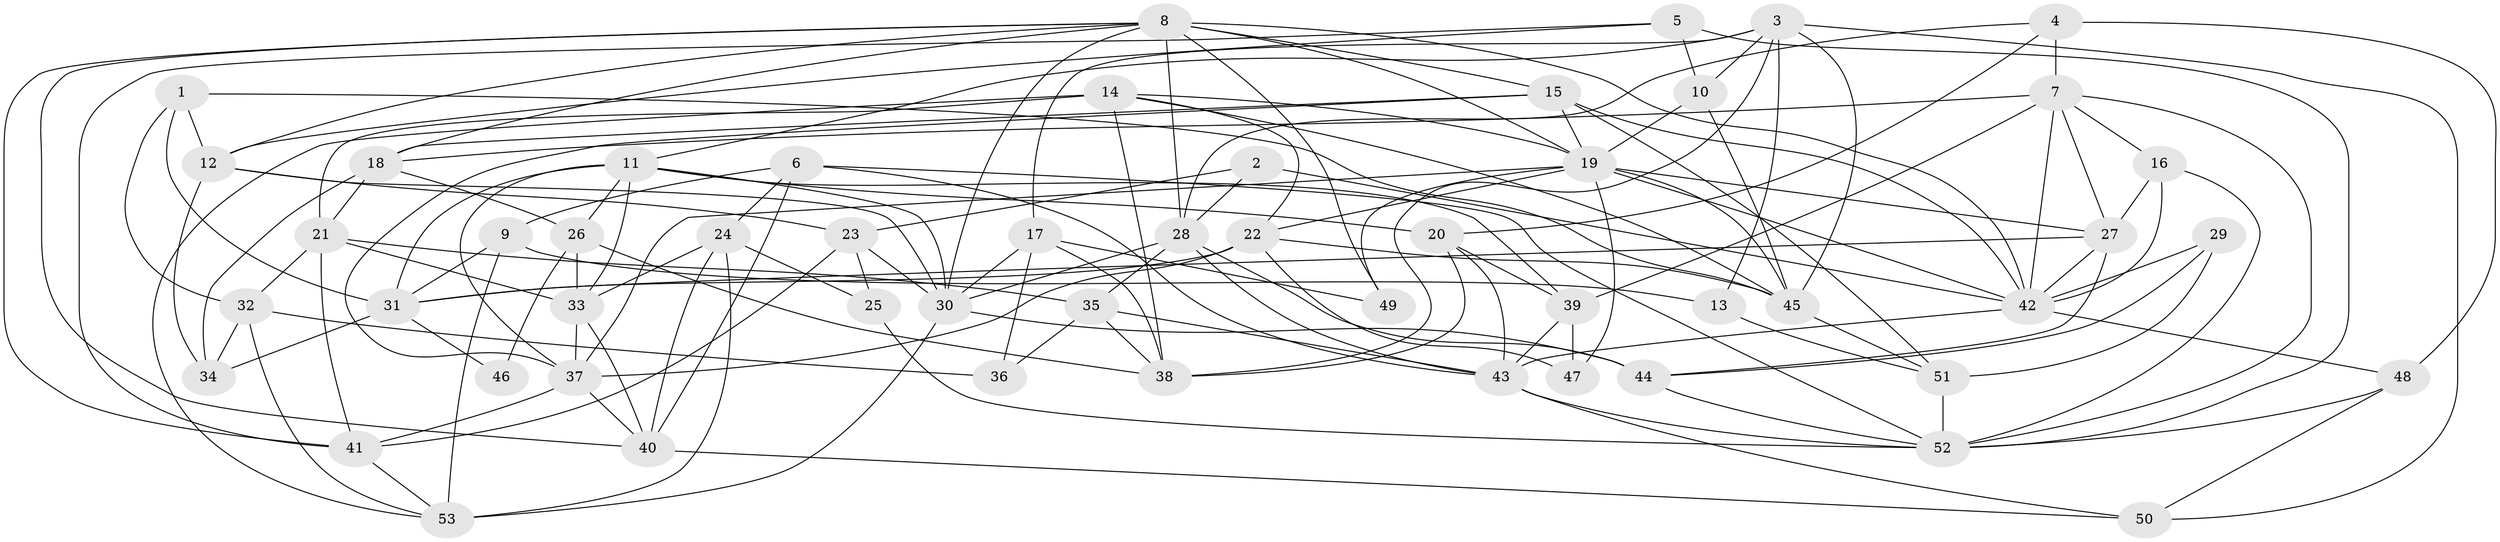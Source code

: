 // original degree distribution, {5: 0.19047619047619047, 3: 0.23809523809523808, 4: 0.23809523809523808, 6: 0.11428571428571428, 2: 0.17142857142857143, 8: 0.01904761904761905, 7: 0.02857142857142857}
// Generated by graph-tools (version 1.1) at 2025/02/03/09/25 03:02:09]
// undirected, 53 vertices, 146 edges
graph export_dot {
graph [start="1"]
  node [color=gray90,style=filled];
  1;
  2;
  3;
  4;
  5;
  6;
  7;
  8;
  9;
  10;
  11;
  12;
  13;
  14;
  15;
  16;
  17;
  18;
  19;
  20;
  21;
  22;
  23;
  24;
  25;
  26;
  27;
  28;
  29;
  30;
  31;
  32;
  33;
  34;
  35;
  36;
  37;
  38;
  39;
  40;
  41;
  42;
  43;
  44;
  45;
  46;
  47;
  48;
  49;
  50;
  51;
  52;
  53;
  1 -- 12 [weight=1.0];
  1 -- 31 [weight=1.0];
  1 -- 32 [weight=1.0];
  1 -- 45 [weight=1.0];
  2 -- 23 [weight=1.0];
  2 -- 28 [weight=1.0];
  2 -- 42 [weight=1.0];
  3 -- 10 [weight=1.0];
  3 -- 11 [weight=1.0];
  3 -- 13 [weight=2.0];
  3 -- 17 [weight=1.0];
  3 -- 38 [weight=1.0];
  3 -- 45 [weight=1.0];
  3 -- 50 [weight=1.0];
  4 -- 7 [weight=2.0];
  4 -- 20 [weight=1.0];
  4 -- 28 [weight=1.0];
  4 -- 48 [weight=1.0];
  5 -- 10 [weight=1.0];
  5 -- 12 [weight=1.0];
  5 -- 41 [weight=1.0];
  5 -- 52 [weight=1.0];
  6 -- 9 [weight=1.0];
  6 -- 24 [weight=1.0];
  6 -- 40 [weight=1.0];
  6 -- 43 [weight=1.0];
  6 -- 52 [weight=1.0];
  7 -- 16 [weight=1.0];
  7 -- 18 [weight=1.0];
  7 -- 27 [weight=1.0];
  7 -- 39 [weight=1.0];
  7 -- 42 [weight=1.0];
  7 -- 52 [weight=1.0];
  8 -- 12 [weight=1.0];
  8 -- 15 [weight=1.0];
  8 -- 18 [weight=1.0];
  8 -- 19 [weight=2.0];
  8 -- 28 [weight=1.0];
  8 -- 30 [weight=1.0];
  8 -- 40 [weight=1.0];
  8 -- 41 [weight=1.0];
  8 -- 42 [weight=1.0];
  8 -- 49 [weight=1.0];
  9 -- 13 [weight=1.0];
  9 -- 31 [weight=1.0];
  9 -- 53 [weight=1.0];
  10 -- 19 [weight=1.0];
  10 -- 45 [weight=1.0];
  11 -- 20 [weight=1.0];
  11 -- 26 [weight=1.0];
  11 -- 30 [weight=1.0];
  11 -- 31 [weight=2.0];
  11 -- 33 [weight=1.0];
  11 -- 37 [weight=1.0];
  11 -- 39 [weight=1.0];
  12 -- 23 [weight=1.0];
  12 -- 30 [weight=1.0];
  12 -- 34 [weight=1.0];
  13 -- 51 [weight=1.0];
  14 -- 19 [weight=1.0];
  14 -- 21 [weight=1.0];
  14 -- 22 [weight=1.0];
  14 -- 38 [weight=1.0];
  14 -- 45 [weight=1.0];
  14 -- 53 [weight=1.0];
  15 -- 18 [weight=1.0];
  15 -- 19 [weight=2.0];
  15 -- 37 [weight=1.0];
  15 -- 42 [weight=1.0];
  15 -- 51 [weight=2.0];
  16 -- 27 [weight=1.0];
  16 -- 42 [weight=1.0];
  16 -- 52 [weight=1.0];
  17 -- 30 [weight=1.0];
  17 -- 36 [weight=1.0];
  17 -- 38 [weight=1.0];
  17 -- 49 [weight=1.0];
  18 -- 21 [weight=1.0];
  18 -- 26 [weight=1.0];
  18 -- 34 [weight=1.0];
  19 -- 22 [weight=1.0];
  19 -- 27 [weight=1.0];
  19 -- 37 [weight=1.0];
  19 -- 42 [weight=1.0];
  19 -- 45 [weight=1.0];
  19 -- 47 [weight=1.0];
  19 -- 49 [weight=1.0];
  20 -- 38 [weight=1.0];
  20 -- 39 [weight=1.0];
  20 -- 43 [weight=1.0];
  21 -- 32 [weight=1.0];
  21 -- 33 [weight=1.0];
  21 -- 35 [weight=2.0];
  21 -- 41 [weight=1.0];
  22 -- 31 [weight=1.0];
  22 -- 37 [weight=1.0];
  22 -- 45 [weight=1.0];
  22 -- 47 [weight=1.0];
  23 -- 25 [weight=1.0];
  23 -- 30 [weight=1.0];
  23 -- 41 [weight=1.0];
  24 -- 25 [weight=1.0];
  24 -- 33 [weight=1.0];
  24 -- 40 [weight=1.0];
  24 -- 53 [weight=2.0];
  25 -- 52 [weight=1.0];
  26 -- 33 [weight=2.0];
  26 -- 38 [weight=1.0];
  26 -- 46 [weight=1.0];
  27 -- 31 [weight=1.0];
  27 -- 42 [weight=1.0];
  27 -- 44 [weight=1.0];
  28 -- 30 [weight=1.0];
  28 -- 35 [weight=1.0];
  28 -- 43 [weight=1.0];
  28 -- 44 [weight=1.0];
  29 -- 42 [weight=1.0];
  29 -- 44 [weight=1.0];
  29 -- 51 [weight=1.0];
  30 -- 44 [weight=1.0];
  30 -- 53 [weight=1.0];
  31 -- 34 [weight=1.0];
  31 -- 46 [weight=1.0];
  32 -- 34 [weight=1.0];
  32 -- 36 [weight=1.0];
  32 -- 53 [weight=1.0];
  33 -- 37 [weight=1.0];
  33 -- 40 [weight=1.0];
  35 -- 36 [weight=1.0];
  35 -- 38 [weight=1.0];
  35 -- 43 [weight=1.0];
  37 -- 40 [weight=1.0];
  37 -- 41 [weight=1.0];
  39 -- 43 [weight=1.0];
  39 -- 47 [weight=2.0];
  40 -- 50 [weight=1.0];
  41 -- 53 [weight=1.0];
  42 -- 43 [weight=1.0];
  42 -- 48 [weight=1.0];
  43 -- 50 [weight=1.0];
  43 -- 52 [weight=1.0];
  44 -- 52 [weight=1.0];
  45 -- 51 [weight=1.0];
  48 -- 50 [weight=1.0];
  48 -- 52 [weight=1.0];
  51 -- 52 [weight=1.0];
}
